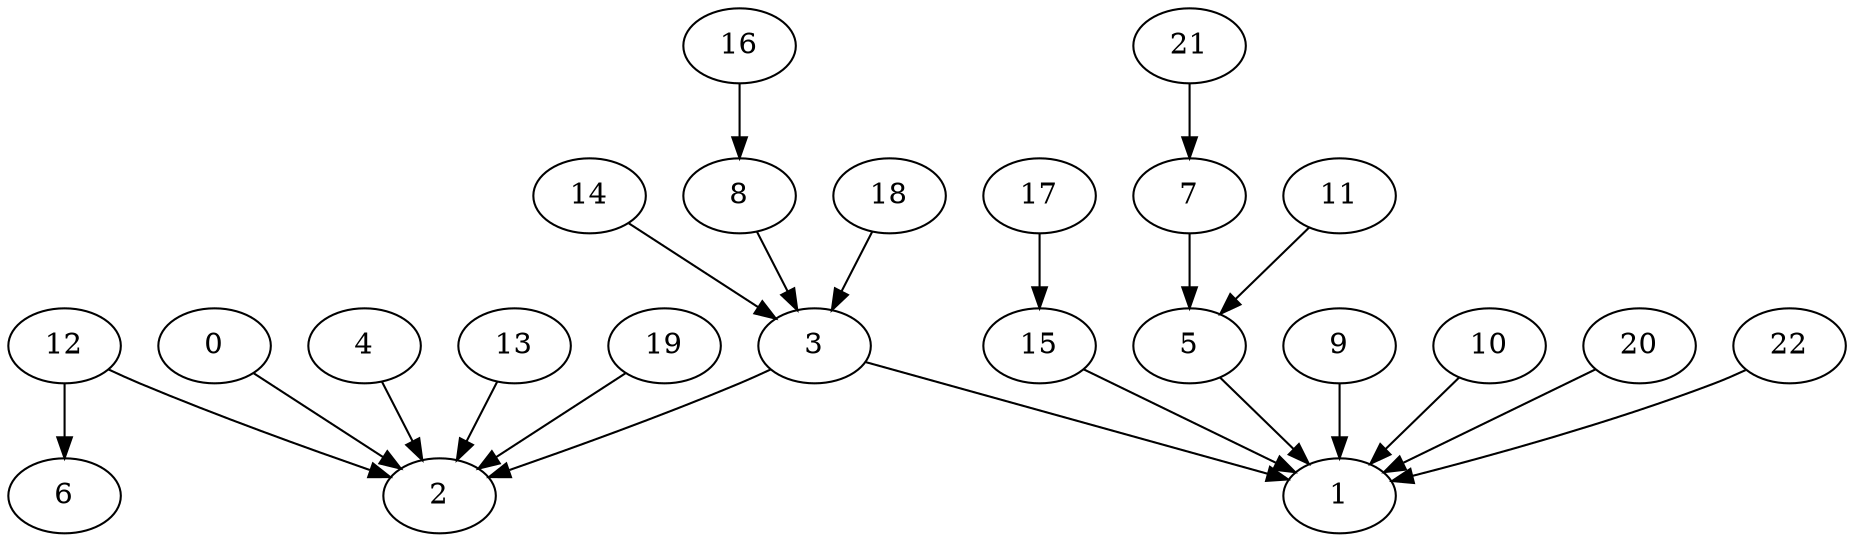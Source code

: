 digraph arbol {14 -> 3[Label=1];
0 -> 2[Label=8];
17 -> 15[Label=1];
4 -> 2[Label=2];
3 -> 2[Label=3];
5 -> 1[Label=2];
9 -> 1[Label=6];
8 -> 3[Label=4];
7 -> 5[Label=4];
3 -> 1[Label=4];
11 -> 5[Label=4];
12 -> 2[Label=4];
12 -> 6[Label=3];
13 -> 2[Label=3];
15 -> 1[Label=6];
16 -> 8[Label=3];
18 -> 3[Label=4];
10 -> 1[Label=2];
19 -> 2[Label=2];
20 -> 1[Label=1];
21 -> 7[Label=2];
22 -> 1[Label=3];
}